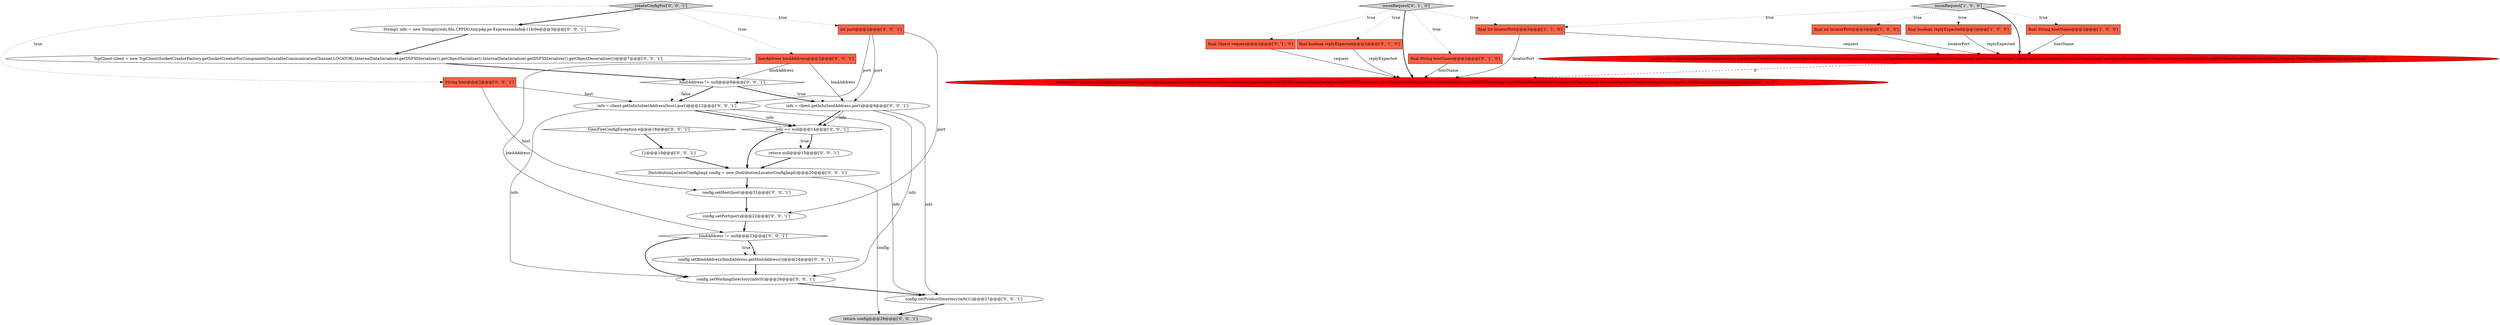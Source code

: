 digraph {
11 [style = filled, label = "int port@@@2@@@['0', '0', '1']", fillcolor = tomato, shape = box image = "AAA0AAABBB3BBB"];
18 [style = filled, label = "info = client.getInfo(toInetAddress(host),port)@@@12@@@['0', '0', '1']", fillcolor = white, shape = ellipse image = "AAA0AAABBB3BBB"];
22 [style = filled, label = "DistributionLocatorConfigImpl config = new DistributionLocatorConfigImpl()@@@20@@@['0', '0', '1']", fillcolor = white, shape = ellipse image = "AAA0AAABBB3BBB"];
4 [style = filled, label = "final int locatorPort@@@2@@@['1', '1', '0']", fillcolor = tomato, shape = box image = "AAA0AAABBB1BBB"];
8 [style = filled, label = "issueRequest['0', '1', '0']", fillcolor = lightgray, shape = diamond image = "AAA0AAABBB2BBB"];
9 [style = filled, label = "final Object request@@@2@@@['0', '1', '0']", fillcolor = tomato, shape = box image = "AAA0AAABBB2BBB"];
14 [style = filled, label = "{}@@@18@@@['0', '0', '1']", fillcolor = white, shape = ellipse image = "AAA0AAABBB3BBB"];
12 [style = filled, label = "bindAddress != null@@@8@@@['0', '0', '1']", fillcolor = white, shape = diamond image = "AAA0AAABBB3BBB"];
3 [style = filled, label = "final int locatorPort@@@2@@@['1', '0', '0']", fillcolor = tomato, shape = box image = "AAA0AAABBB1BBB"];
17 [style = filled, label = "info == null@@@14@@@['0', '0', '1']", fillcolor = white, shape = diamond image = "AAA0AAABBB3BBB"];
21 [style = filled, label = "String(( info = new String((((edu.fdu.CPPDG.tinypdg.pe.ExpressionInfo@11fc0e@@@3@@@['0', '0', '1']", fillcolor = white, shape = ellipse image = "AAA0AAABBB3BBB"];
30 [style = filled, label = "config.setBindAddress(bindAddress.getHostAddress())@@@24@@@['0', '0', '1']", fillcolor = white, shape = ellipse image = "AAA0AAABBB3BBB"];
16 [style = filled, label = "GemFireConfigException e@@@18@@@['0', '0', '1']", fillcolor = white, shape = diamond image = "AAA0AAABBB3BBB"];
15 [style = filled, label = "config.setProductDirectory(info(1()@@@27@@@['0', '0', '1']", fillcolor = white, shape = ellipse image = "AAA0AAABBB3BBB"];
31 [style = filled, label = "return config@@@28@@@['0', '0', '1']", fillcolor = lightgray, shape = ellipse image = "AAA0AAABBB3BBB"];
7 [style = filled, label = "final boolean replyExpected@@@2@@@['0', '1', '0']", fillcolor = tomato, shape = box image = "AAA0AAABBB2BBB"];
10 [style = filled, label = "return new TcpClient(SocketCreatorFactory.getSocketCreatorForComponent(SecurableCommunicationChannel.LOCATOR),InternalDataSerializer.getDSFIDSerializer().getObjectSerializer(),InternalDataSerializer.getDSFIDSerializer().getObjectDeserializer()).requestToServer(new HostAndPort(hostName,locatorPort),request,10000,replyExpected)@@@3@@@['0', '1', '0']", fillcolor = red, shape = ellipse image = "AAA1AAABBB2BBB"];
2 [style = filled, label = "issueRequest['1', '0', '0']", fillcolor = lightgray, shape = diamond image = "AAA0AAABBB1BBB"];
1 [style = filled, label = "final boolean replyExpected@@@2@@@['1', '0', '0']", fillcolor = tomato, shape = box image = "AAA0AAABBB1BBB"];
28 [style = filled, label = "createConfigFor['0', '0', '1']", fillcolor = lightgray, shape = diamond image = "AAA0AAABBB3BBB"];
13 [style = filled, label = "TcpClient client = new TcpClient(SocketCreatorFactory.getSocketCreatorForComponent(SecurableCommunicationChannel.LOCATOR),InternalDataSerializer.getDSFIDSerializer().getObjectSerializer(),InternalDataSerializer.getDSFIDSerializer().getObjectDeserializer())@@@7@@@['0', '0', '1']", fillcolor = white, shape = ellipse image = "AAA0AAABBB3BBB"];
24 [style = filled, label = "config.setPort(port)@@@22@@@['0', '0', '1']", fillcolor = white, shape = ellipse image = "AAA0AAABBB3BBB"];
27 [style = filled, label = "bindAddress != null@@@23@@@['0', '0', '1']", fillcolor = white, shape = diamond image = "AAA0AAABBB3BBB"];
6 [style = filled, label = "final String hostName@@@2@@@['0', '1', '0']", fillcolor = tomato, shape = box image = "AAA0AAABBB2BBB"];
25 [style = filled, label = "InetAddress bindAddress@@@2@@@['0', '0', '1']", fillcolor = tomato, shape = box image = "AAA0AAABBB3BBB"];
20 [style = filled, label = "info = client.getInfo(bindAddress,port)@@@9@@@['0', '0', '1']", fillcolor = white, shape = ellipse image = "AAA0AAABBB3BBB"];
5 [style = filled, label = "return new TcpClient(SocketCreatorFactory.getSocketCreatorForComponent(SecurableCommunicationChannel.LOCATOR),InternalDataSerializer.getDSFIDSerializer().getObjectSerializer(),InternalDataSerializer.getDSFIDSerializer().getObjectDeserializer()).requestToServer(InetAddress.getByName(hostName),locatorPort,request,10000,replyExpected)@@@3@@@['1', '0', '0']", fillcolor = red, shape = ellipse image = "AAA1AAABBB1BBB"];
23 [style = filled, label = "return null@@@15@@@['0', '0', '1']", fillcolor = white, shape = ellipse image = "AAA0AAABBB3BBB"];
19 [style = filled, label = "config.setHost(host)@@@21@@@['0', '0', '1']", fillcolor = white, shape = ellipse image = "AAA0AAABBB3BBB"];
26 [style = filled, label = "config.setWorkingDirectory(info(0()@@@26@@@['0', '0', '1']", fillcolor = white, shape = ellipse image = "AAA0AAABBB3BBB"];
29 [style = filled, label = "String host@@@2@@@['0', '0', '1']", fillcolor = tomato, shape = box image = "AAA0AAABBB3BBB"];
0 [style = filled, label = "final String hostName@@@2@@@['1', '0', '0']", fillcolor = tomato, shape = box image = "AAA0AAABBB1BBB"];
29->19 [style = solid, label="host"];
2->3 [style = dotted, label="true"];
28->11 [style = dotted, label="true"];
4->10 [style = solid, label="locatorPort"];
8->10 [style = bold, label=""];
18->15 [style = solid, label="info"];
20->17 [style = bold, label=""];
2->0 [style = dotted, label="true"];
20->26 [style = solid, label="info"];
22->19 [style = bold, label=""];
28->25 [style = dotted, label="true"];
22->31 [style = solid, label="config"];
27->30 [style = bold, label=""];
30->26 [style = bold, label=""];
14->22 [style = bold, label=""];
12->20 [style = bold, label=""];
20->15 [style = solid, label="info"];
8->7 [style = dotted, label="true"];
3->5 [style = solid, label="locatorPort"];
18->17 [style = bold, label=""];
17->22 [style = bold, label=""];
25->27 [style = solid, label="bindAddress"];
6->10 [style = solid, label="hostName"];
8->4 [style = dotted, label="true"];
17->23 [style = bold, label=""];
17->23 [style = dotted, label="true"];
19->24 [style = bold, label=""];
0->5 [style = solid, label="hostName"];
28->29 [style = dotted, label="true"];
18->17 [style = solid, label="info"];
27->30 [style = dotted, label="true"];
28->21 [style = bold, label=""];
13->12 [style = bold, label=""];
12->20 [style = dotted, label="true"];
8->6 [style = dotted, label="true"];
23->22 [style = bold, label=""];
18->26 [style = solid, label="info"];
5->10 [style = dashed, label="0"];
21->13 [style = bold, label=""];
15->31 [style = bold, label=""];
11->18 [style = solid, label="port"];
2->1 [style = dotted, label="true"];
25->12 [style = solid, label="bindAddress"];
20->17 [style = solid, label="info"];
25->20 [style = solid, label="bindAddress"];
2->4 [style = dotted, label="true"];
4->5 [style = solid, label="request"];
12->18 [style = bold, label=""];
26->15 [style = bold, label=""];
29->18 [style = solid, label="host"];
9->10 [style = solid, label="request"];
16->14 [style = bold, label=""];
7->10 [style = solid, label="replyExpected"];
11->20 [style = solid, label="port"];
1->5 [style = solid, label="replyExpected"];
8->9 [style = dotted, label="true"];
11->24 [style = solid, label="port"];
24->27 [style = bold, label=""];
12->18 [style = dotted, label="false"];
2->5 [style = bold, label=""];
27->26 [style = bold, label=""];
}
